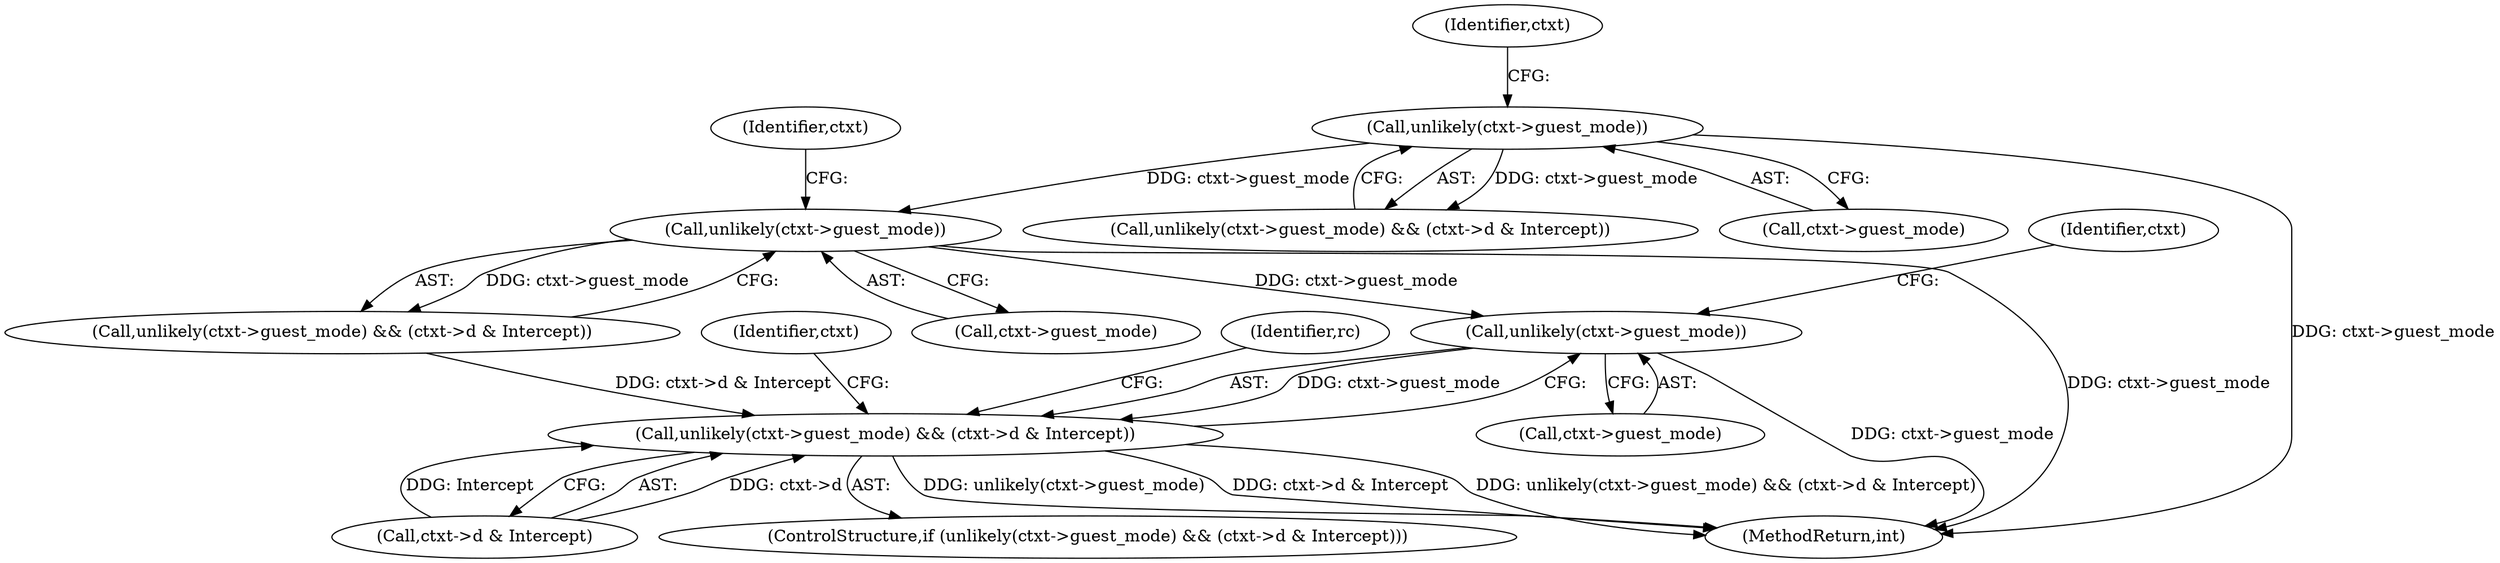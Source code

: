 digraph "0_linux_234f3ce485d54017f15cf5e0699cff4100121601_8@pointer" {
"1000660" [label="(Call,unlikely(ctxt->guest_mode))"];
"1000449" [label="(Call,unlikely(ctxt->guest_mode))"];
"1000363" [label="(Call,unlikely(ctxt->guest_mode))"];
"1000659" [label="(Call,unlikely(ctxt->guest_mode) && (ctxt->d & Intercept))"];
"1000660" [label="(Call,unlikely(ctxt->guest_mode))"];
"1000449" [label="(Call,unlikely(ctxt->guest_mode))"];
"1001474" [label="(MethodReturn,int)"];
"1000363" [label="(Call,unlikely(ctxt->guest_mode))"];
"1000448" [label="(Call,unlikely(ctxt->guest_mode) && (ctxt->d & Intercept))"];
"1000369" [label="(Identifier,ctxt)"];
"1000450" [label="(Call,ctxt->guest_mode)"];
"1000658" [label="(ControlStructure,if (unlikely(ctxt->guest_mode) && (ctxt->d & Intercept)))"];
"1000664" [label="(Call,ctxt->d & Intercept)"];
"1000686" [label="(Identifier,ctxt)"];
"1000661" [label="(Call,ctxt->guest_mode)"];
"1000364" [label="(Call,ctxt->guest_mode)"];
"1000666" [label="(Identifier,ctxt)"];
"1000659" [label="(Call,unlikely(ctxt->guest_mode) && (ctxt->d & Intercept))"];
"1000671" [label="(Identifier,rc)"];
"1000362" [label="(Call,unlikely(ctxt->guest_mode) && (ctxt->d & Intercept))"];
"1000455" [label="(Identifier,ctxt)"];
"1000660" -> "1000659"  [label="AST: "];
"1000660" -> "1000661"  [label="CFG: "];
"1000661" -> "1000660"  [label="AST: "];
"1000666" -> "1000660"  [label="CFG: "];
"1000659" -> "1000660"  [label="CFG: "];
"1000660" -> "1001474"  [label="DDG: ctxt->guest_mode"];
"1000660" -> "1000659"  [label="DDG: ctxt->guest_mode"];
"1000449" -> "1000660"  [label="DDG: ctxt->guest_mode"];
"1000449" -> "1000448"  [label="AST: "];
"1000449" -> "1000450"  [label="CFG: "];
"1000450" -> "1000449"  [label="AST: "];
"1000455" -> "1000449"  [label="CFG: "];
"1000448" -> "1000449"  [label="CFG: "];
"1000449" -> "1001474"  [label="DDG: ctxt->guest_mode"];
"1000449" -> "1000448"  [label="DDG: ctxt->guest_mode"];
"1000363" -> "1000449"  [label="DDG: ctxt->guest_mode"];
"1000363" -> "1000362"  [label="AST: "];
"1000363" -> "1000364"  [label="CFG: "];
"1000364" -> "1000363"  [label="AST: "];
"1000369" -> "1000363"  [label="CFG: "];
"1000362" -> "1000363"  [label="CFG: "];
"1000363" -> "1001474"  [label="DDG: ctxt->guest_mode"];
"1000363" -> "1000362"  [label="DDG: ctxt->guest_mode"];
"1000659" -> "1000658"  [label="AST: "];
"1000659" -> "1000664"  [label="CFG: "];
"1000664" -> "1000659"  [label="AST: "];
"1000671" -> "1000659"  [label="CFG: "];
"1000686" -> "1000659"  [label="CFG: "];
"1000659" -> "1001474"  [label="DDG: unlikely(ctxt->guest_mode)"];
"1000659" -> "1001474"  [label="DDG: ctxt->d & Intercept"];
"1000659" -> "1001474"  [label="DDG: unlikely(ctxt->guest_mode) && (ctxt->d & Intercept)"];
"1000448" -> "1000659"  [label="DDG: ctxt->d & Intercept"];
"1000664" -> "1000659"  [label="DDG: ctxt->d"];
"1000664" -> "1000659"  [label="DDG: Intercept"];
}
